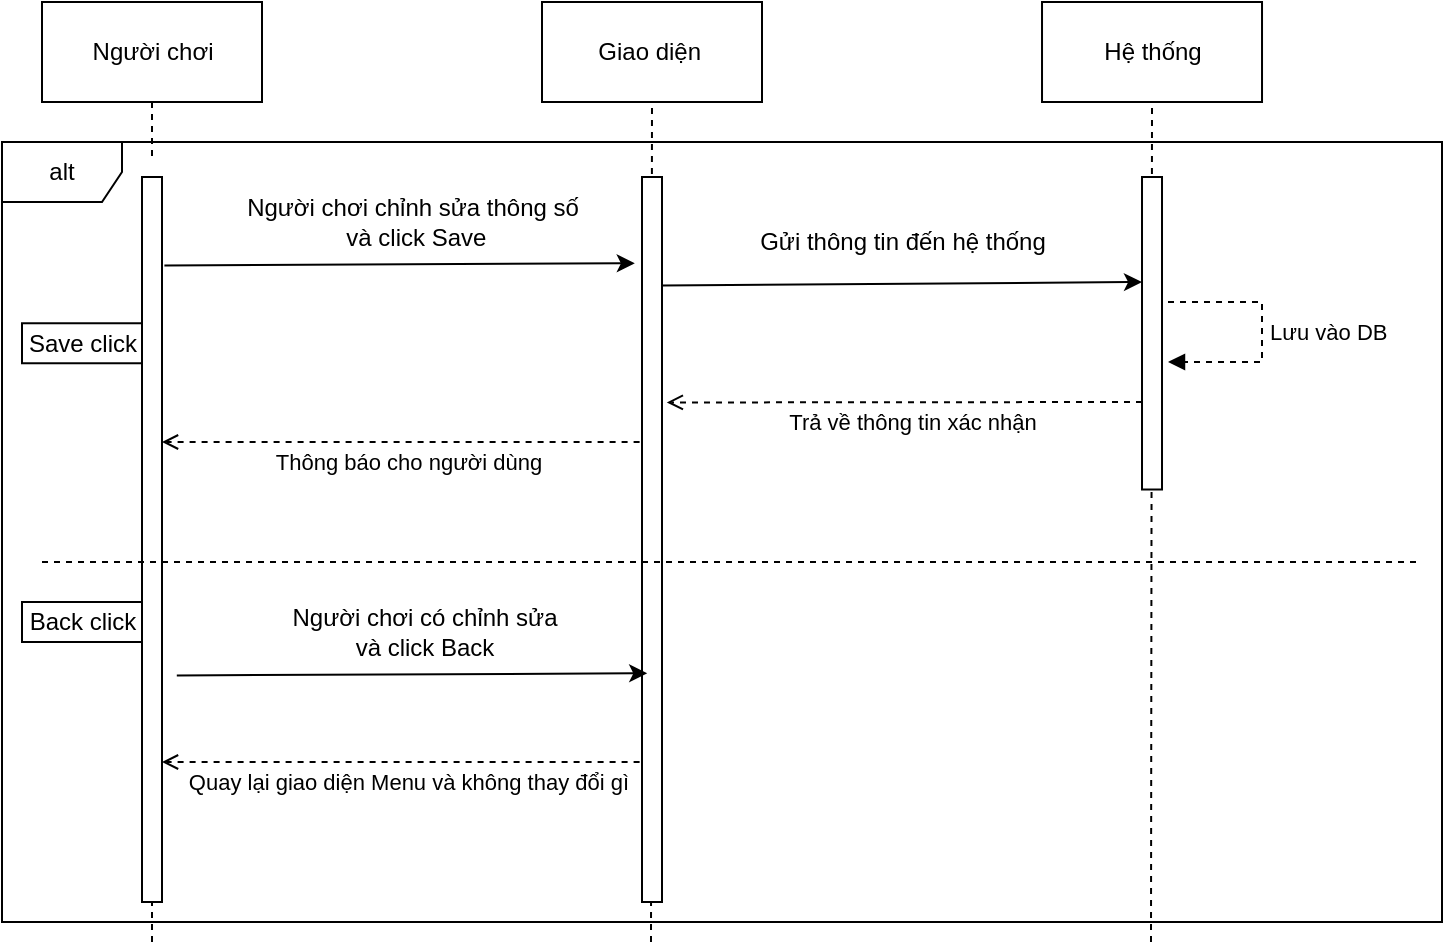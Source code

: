 <mxfile version="15.7.3" type="device"><diagram id="EcSMBoxyq4n0q6X4X5um" name="Page-1"><mxGraphModel dx="1038" dy="641" grid="1" gridSize="10" guides="1" tooltips="1" connect="1" arrows="1" fold="1" page="1" pageScale="1" pageWidth="850" pageHeight="1100" math="0" shadow="0"><root><mxCell id="0"/><mxCell id="1" parent="0"/><mxCell id="RLSc_hcDF0NHa5EJvPX6-3" value="Người chơi" style="html=1;align=center;verticalAlign=middle;rounded=0;absoluteArcSize=1;arcSize=10;dashed=0;" vertex="1" parent="1"><mxGeometry x="100" y="130" width="110" height="50" as="geometry"/></mxCell><mxCell id="RLSc_hcDF0NHa5EJvPX6-5" value="Giao diện&amp;nbsp;" style="html=1;align=center;verticalAlign=middle;rounded=0;absoluteArcSize=1;arcSize=10;dashed=0;" vertex="1" parent="1"><mxGeometry x="350" y="130" width="110" height="50" as="geometry"/></mxCell><mxCell id="RLSc_hcDF0NHa5EJvPX6-6" value="Hệ thống" style="html=1;align=center;verticalAlign=middle;rounded=0;absoluteArcSize=1;arcSize=10;dashed=0;" vertex="1" parent="1"><mxGeometry x="600.01" y="130" width="110" height="50" as="geometry"/></mxCell><mxCell id="RLSc_hcDF0NHa5EJvPX6-7" value="" style="endArrow=none;dashed=1;html=1;rounded=0;startArrow=none;exitX=0.5;exitY=1;exitDx=0;exitDy=0;" edge="1" parent="1" source="RLSc_hcDF0NHa5EJvPX6-3"><mxGeometry width="50" height="50" relative="1" as="geometry"><mxPoint x="155" y="600" as="sourcePoint"/><mxPoint x="155" y="210" as="targetPoint"/></mxGeometry></mxCell><mxCell id="RLSc_hcDF0NHa5EJvPX6-8" value="" style="endArrow=none;dashed=1;html=1;rounded=0;entryX=0.5;entryY=1;entryDx=0;entryDy=0;" edge="1" parent="1" target="RLSc_hcDF0NHa5EJvPX6-5"><mxGeometry width="50" height="50" relative="1" as="geometry"><mxPoint x="404.5" y="600" as="sourcePoint"/><mxPoint x="404.5" y="210" as="targetPoint"/></mxGeometry></mxCell><mxCell id="RLSc_hcDF0NHa5EJvPX6-9" value="" style="endArrow=none;dashed=1;html=1;rounded=0;entryX=0.5;entryY=1;entryDx=0;entryDy=0;" edge="1" parent="1" target="RLSc_hcDF0NHa5EJvPX6-6"><mxGeometry width="50" height="50" relative="1" as="geometry"><mxPoint x="654.5" y="600" as="sourcePoint"/><mxPoint x="654.5" y="210" as="targetPoint"/></mxGeometry></mxCell><mxCell id="RLSc_hcDF0NHa5EJvPX6-10" value="" style="rounded=0;whiteSpace=wrap;html=1;rotation=-90;" vertex="1" parent="1"><mxGeometry x="-26.25" y="393.75" width="362.5" height="10" as="geometry"/></mxCell><mxCell id="RLSc_hcDF0NHa5EJvPX6-11" value="" style="endArrow=none;dashed=1;html=1;rounded=0;" edge="1" parent="1" target="RLSc_hcDF0NHa5EJvPX6-10"><mxGeometry width="50" height="50" relative="1" as="geometry"><mxPoint x="155" y="600" as="sourcePoint"/><mxPoint x="155" y="210" as="targetPoint"/></mxGeometry></mxCell><mxCell id="RLSc_hcDF0NHa5EJvPX6-12" value="" style="rounded=0;whiteSpace=wrap;html=1;rotation=-90;" vertex="1" parent="1"><mxGeometry x="223.75" y="393.75" width="362.5" height="10" as="geometry"/></mxCell><mxCell id="RLSc_hcDF0NHa5EJvPX6-13" value="" style="rounded=0;whiteSpace=wrap;html=1;rotation=-90;" vertex="1" parent="1"><mxGeometry x="576.88" y="290.63" width="156.25" height="10" as="geometry"/></mxCell><mxCell id="RLSc_hcDF0NHa5EJvPX6-14" value="" style="endArrow=classic;html=1;rounded=0;exitX=0.878;exitY=1.12;exitDx=0;exitDy=0;exitPerimeter=0;entryX=0.881;entryY=-0.36;entryDx=0;entryDy=0;entryPerimeter=0;" edge="1" parent="1" source="RLSc_hcDF0NHa5EJvPX6-10" target="RLSc_hcDF0NHa5EJvPX6-12"><mxGeometry width="50" height="50" relative="1" as="geometry"><mxPoint x="400" y="340" as="sourcePoint"/><mxPoint x="450" y="290" as="targetPoint"/></mxGeometry></mxCell><mxCell id="RLSc_hcDF0NHa5EJvPX6-15" value="" style="endArrow=classic;html=1;rounded=0;exitX=0.878;exitY=1.12;exitDx=0;exitDy=0;exitPerimeter=0;" edge="1" parent="1"><mxGeometry width="50" height="50" relative="1" as="geometry"><mxPoint x="410.0" y="271.725" as="sourcePoint"/><mxPoint x="650" y="270" as="targetPoint"/></mxGeometry></mxCell><mxCell id="RLSc_hcDF0NHa5EJvPX6-16" value="" style="endArrow=open;html=1;rounded=0;entryX=0.689;entryY=1.24;entryDx=0;entryDy=0;entryPerimeter=0;dashed=1;endFill=0;" edge="1" parent="1" target="RLSc_hcDF0NHa5EJvPX6-12"><mxGeometry width="50" height="50" relative="1" as="geometry"><mxPoint x="650" y="330" as="sourcePoint"/><mxPoint x="490" y="340" as="targetPoint"/></mxGeometry></mxCell><mxCell id="RLSc_hcDF0NHa5EJvPX6-21" value="Trả về thông tin xác nhận" style="edgeLabel;html=1;align=center;verticalAlign=middle;resizable=0;points=[];" vertex="1" connectable="0" parent="RLSc_hcDF0NHa5EJvPX6-16"><mxGeometry x="0.121" y="1" relative="1" as="geometry"><mxPoint x="18" y="9" as="offset"/></mxGeometry></mxCell><mxCell id="RLSc_hcDF0NHa5EJvPX6-17" value="Người chơi chỉnh sửa thông số&lt;br&gt;&amp;nbsp;và click Save" style="text;html=1;align=center;verticalAlign=middle;resizable=0;points=[];autosize=1;strokeColor=none;fillColor=none;" vertex="1" parent="1"><mxGeometry x="195" y="225" width="180" height="30" as="geometry"/></mxCell><mxCell id="RLSc_hcDF0NHa5EJvPX6-18" value="Gửi thông tin đến hệ thống" style="text;html=1;align=center;verticalAlign=middle;resizable=0;points=[];autosize=1;strokeColor=none;fillColor=none;" vertex="1" parent="1"><mxGeometry x="450" y="240" width="160" height="20" as="geometry"/></mxCell><mxCell id="RLSc_hcDF0NHa5EJvPX6-20" value="Lưu vào DB&amp;nbsp;" style="edgeStyle=orthogonalEdgeStyle;html=1;align=left;spacingLeft=2;endArrow=block;rounded=0;dashed=1;" edge="1" parent="1"><mxGeometry relative="1" as="geometry"><mxPoint x="663" y="280" as="sourcePoint"/><Array as="points"><mxPoint x="710" y="280"/><mxPoint x="710" y="310"/><mxPoint x="663" y="310"/></Array><mxPoint x="663" y="310" as="targetPoint"/></mxGeometry></mxCell><mxCell id="RLSc_hcDF0NHa5EJvPX6-22" value="" style="endArrow=open;html=1;rounded=0;dashed=1;endFill=0;" edge="1" parent="1"><mxGeometry width="50" height="50" relative="1" as="geometry"><mxPoint x="398.8" y="350" as="sourcePoint"/><mxPoint x="160" y="350" as="targetPoint"/></mxGeometry></mxCell><mxCell id="RLSc_hcDF0NHa5EJvPX6-23" value="Thông báo cho người dùng" style="edgeLabel;html=1;align=center;verticalAlign=middle;resizable=0;points=[];" vertex="1" connectable="0" parent="RLSc_hcDF0NHa5EJvPX6-22"><mxGeometry x="0.121" y="1" relative="1" as="geometry"><mxPoint x="18" y="9" as="offset"/></mxGeometry></mxCell><mxCell id="RLSc_hcDF0NHa5EJvPX6-24" value="" style="endArrow=none;dashed=1;html=1;rounded=0;" edge="1" parent="1"><mxGeometry width="50" height="50" relative="1" as="geometry"><mxPoint x="100" y="410" as="sourcePoint"/><mxPoint x="790" y="410" as="targetPoint"/></mxGeometry></mxCell><mxCell id="RLSc_hcDF0NHa5EJvPX6-25" value="" style="endArrow=classic;html=1;rounded=0;exitX=0.878;exitY=1.12;exitDx=0;exitDy=0;exitPerimeter=0;entryX=0.881;entryY=-0.36;entryDx=0;entryDy=0;entryPerimeter=0;" edge="1" parent="1"><mxGeometry width="50" height="50" relative="1" as="geometry"><mxPoint x="167.4" y="466.725" as="sourcePoint"/><mxPoint x="402.6" y="465.638" as="targetPoint"/></mxGeometry></mxCell><mxCell id="RLSc_hcDF0NHa5EJvPX6-26" value="Người chơi có chỉnh sửa&lt;br&gt;và click Back" style="text;html=1;align=center;verticalAlign=middle;resizable=0;points=[];autosize=1;strokeColor=none;fillColor=none;" vertex="1" parent="1"><mxGeometry x="216.2" y="430" width="150" height="30" as="geometry"/></mxCell><mxCell id="RLSc_hcDF0NHa5EJvPX6-27" value="" style="endArrow=open;html=1;rounded=0;dashed=1;endFill=0;" edge="1" parent="1"><mxGeometry width="50" height="50" relative="1" as="geometry"><mxPoint x="398.8" y="510" as="sourcePoint"/><mxPoint x="160" y="510" as="targetPoint"/></mxGeometry></mxCell><mxCell id="RLSc_hcDF0NHa5EJvPX6-28" value="Quay lại giao diện Menu và không thay đổi gì" style="edgeLabel;html=1;align=center;verticalAlign=middle;resizable=0;points=[];" vertex="1" connectable="0" parent="RLSc_hcDF0NHa5EJvPX6-27"><mxGeometry x="0.121" y="1" relative="1" as="geometry"><mxPoint x="18" y="9" as="offset"/></mxGeometry></mxCell><mxCell id="RLSc_hcDF0NHa5EJvPX6-29" value="alt" style="shape=umlFrame;whiteSpace=wrap;html=1;" vertex="1" parent="1"><mxGeometry x="80" y="200" width="720" height="390" as="geometry"/></mxCell><mxCell id="RLSc_hcDF0NHa5EJvPX6-30" value="Save click" style="html=1;" vertex="1" parent="1"><mxGeometry x="90" y="290.63" width="60" height="20" as="geometry"/></mxCell><mxCell id="RLSc_hcDF0NHa5EJvPX6-31" value="Back click" style="html=1;" vertex="1" parent="1"><mxGeometry x="90" y="430" width="60" height="20" as="geometry"/></mxCell></root></mxGraphModel></diagram></mxfile>